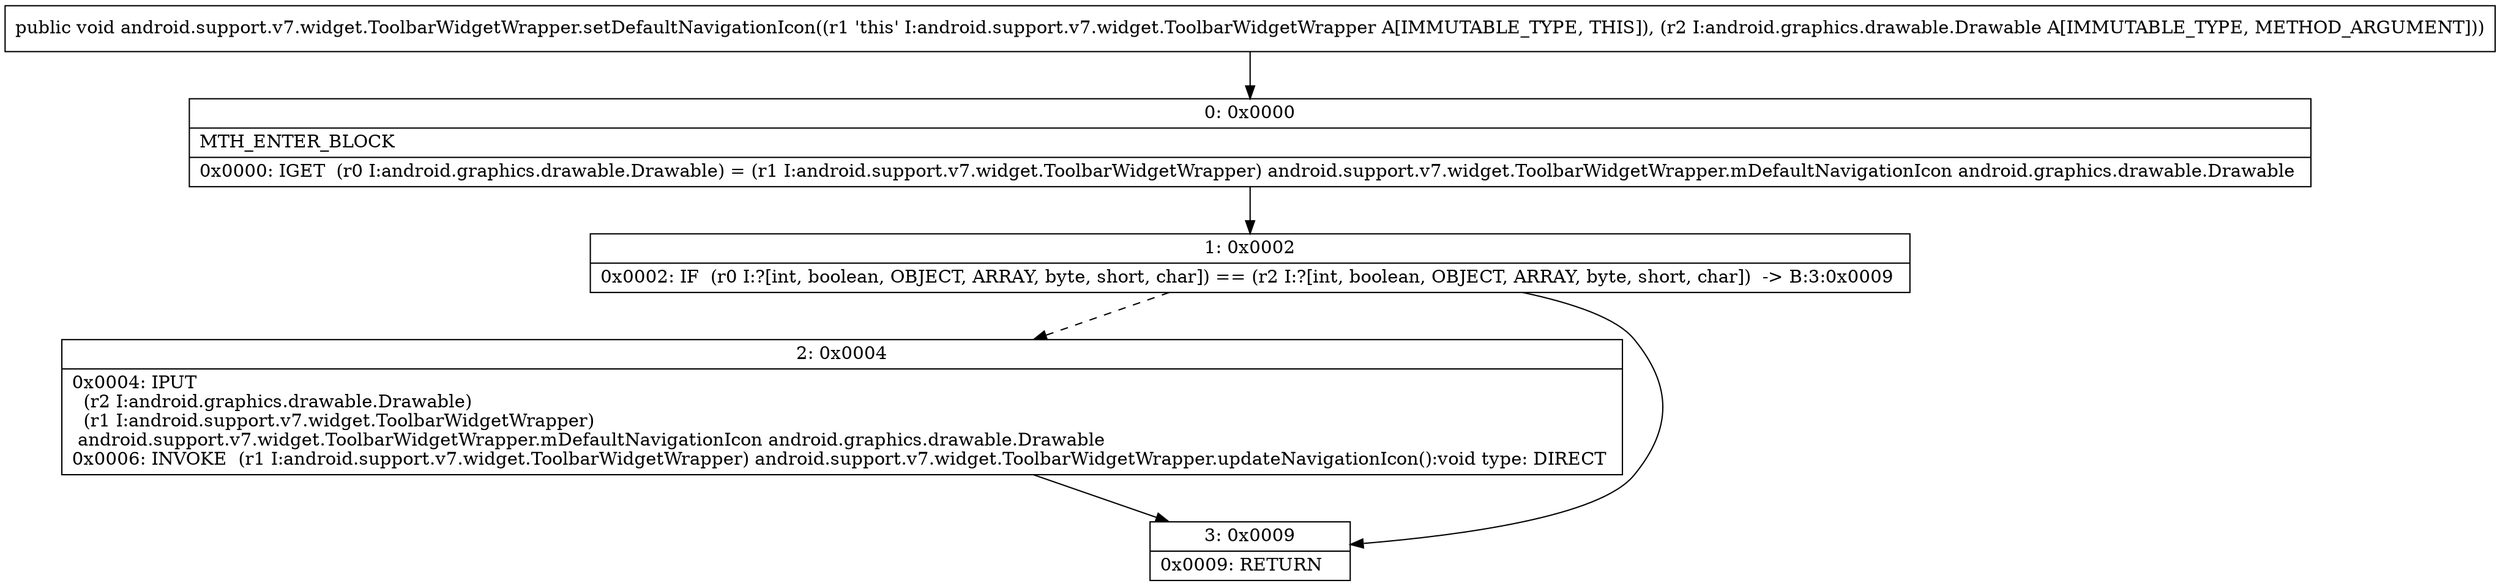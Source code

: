 digraph "CFG forandroid.support.v7.widget.ToolbarWidgetWrapper.setDefaultNavigationIcon(Landroid\/graphics\/drawable\/Drawable;)V" {
Node_0 [shape=record,label="{0\:\ 0x0000|MTH_ENTER_BLOCK\l|0x0000: IGET  (r0 I:android.graphics.drawable.Drawable) = (r1 I:android.support.v7.widget.ToolbarWidgetWrapper) android.support.v7.widget.ToolbarWidgetWrapper.mDefaultNavigationIcon android.graphics.drawable.Drawable \l}"];
Node_1 [shape=record,label="{1\:\ 0x0002|0x0002: IF  (r0 I:?[int, boolean, OBJECT, ARRAY, byte, short, char]) == (r2 I:?[int, boolean, OBJECT, ARRAY, byte, short, char])  \-\> B:3:0x0009 \l}"];
Node_2 [shape=record,label="{2\:\ 0x0004|0x0004: IPUT  \l  (r2 I:android.graphics.drawable.Drawable)\l  (r1 I:android.support.v7.widget.ToolbarWidgetWrapper)\l android.support.v7.widget.ToolbarWidgetWrapper.mDefaultNavigationIcon android.graphics.drawable.Drawable \l0x0006: INVOKE  (r1 I:android.support.v7.widget.ToolbarWidgetWrapper) android.support.v7.widget.ToolbarWidgetWrapper.updateNavigationIcon():void type: DIRECT \l}"];
Node_3 [shape=record,label="{3\:\ 0x0009|0x0009: RETURN   \l}"];
MethodNode[shape=record,label="{public void android.support.v7.widget.ToolbarWidgetWrapper.setDefaultNavigationIcon((r1 'this' I:android.support.v7.widget.ToolbarWidgetWrapper A[IMMUTABLE_TYPE, THIS]), (r2 I:android.graphics.drawable.Drawable A[IMMUTABLE_TYPE, METHOD_ARGUMENT])) }"];
MethodNode -> Node_0;
Node_0 -> Node_1;
Node_1 -> Node_2[style=dashed];
Node_1 -> Node_3;
Node_2 -> Node_3;
}

